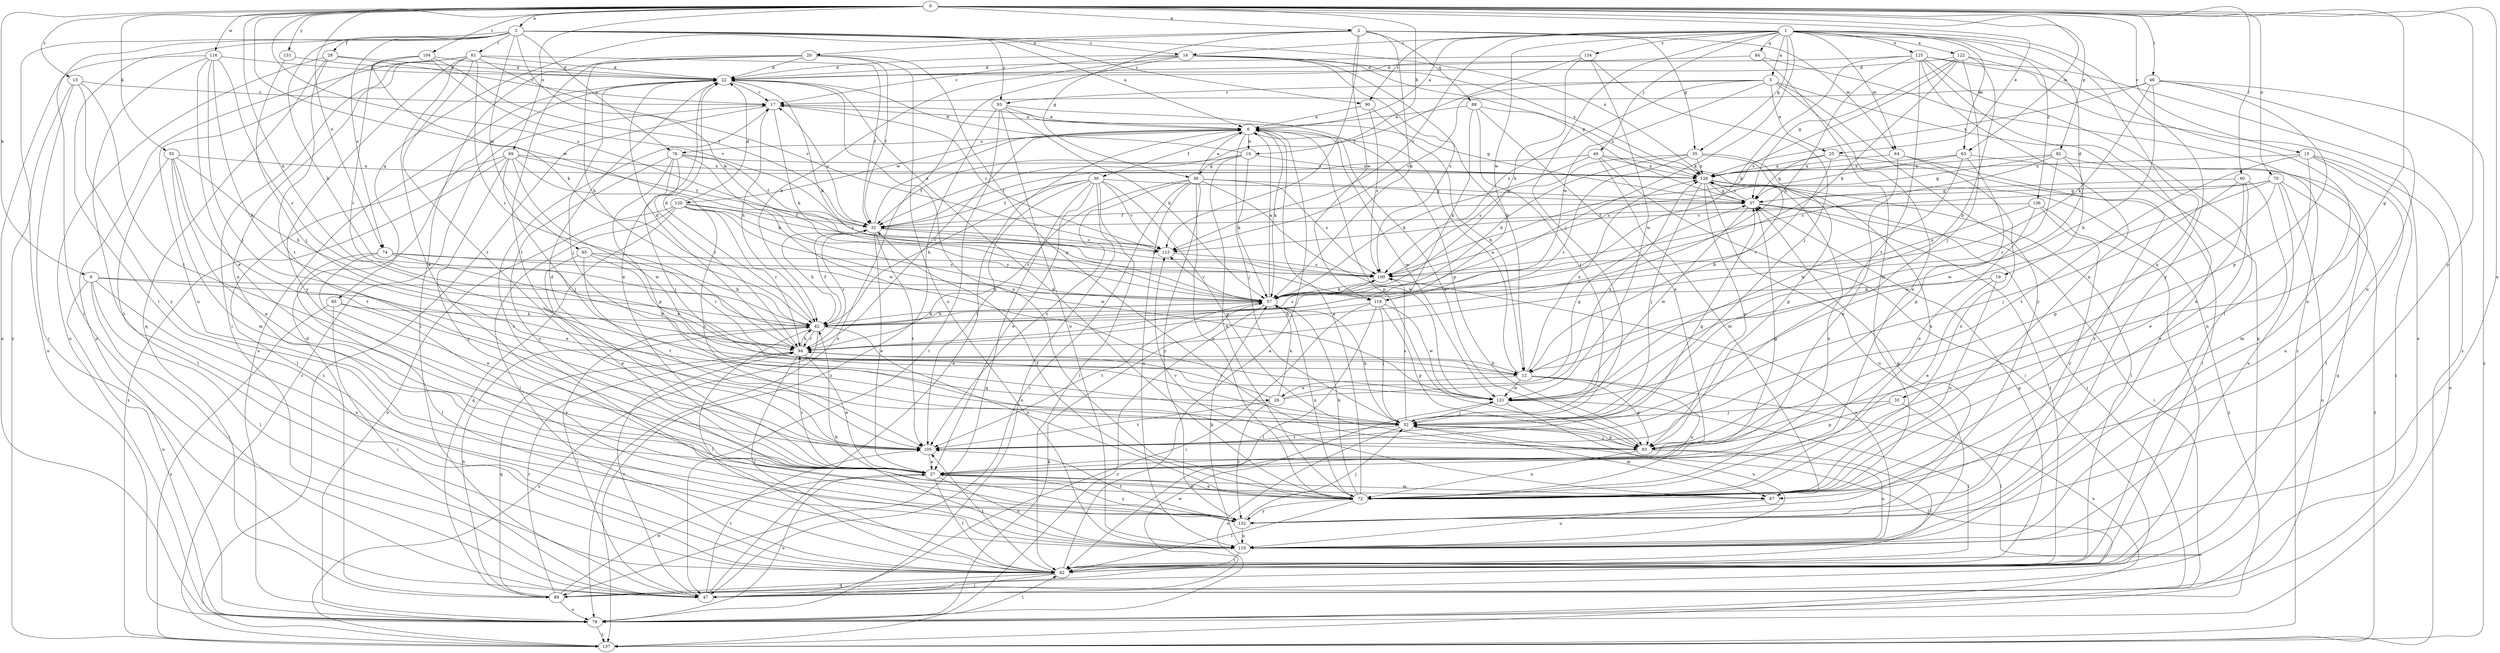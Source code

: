 strict digraph  {
0;
1;
2;
3;
5;
6;
9;
10;
12;
13;
15;
16;
17;
19;
20;
22;
25;
26;
27;
28;
30;
32;
33;
35;
36;
37;
42;
46;
47;
49;
52;
55;
57;
60;
61;
62;
63;
64;
65;
67;
69;
70;
72;
74;
76;
78;
82;
83;
84;
85;
88;
89;
90;
93;
94;
100;
104;
105;
110;
115;
116;
119;
120;
121;
122;
125;
126;
131;
132;
134;
136;
137;
0 -> 2  [label=a];
0 -> 3  [label=a];
0 -> 9  [label=b];
0 -> 10  [label=b];
0 -> 13  [label=c];
0 -> 15  [label=c];
0 -> 25  [label=e];
0 -> 33  [label=g];
0 -> 42  [label=h];
0 -> 46  [label=i];
0 -> 55  [label=k];
0 -> 60  [label=l];
0 -> 63  [label=m];
0 -> 69  [label=n];
0 -> 70  [label=n];
0 -> 74  [label=o];
0 -> 82  [label=p];
0 -> 100  [label=s];
0 -> 104  [label=t];
0 -> 110  [label=u];
0 -> 116  [label=w];
0 -> 119  [label=w];
0 -> 131  [label=y];
0 -> 132  [label=y];
1 -> 5  [label=a];
1 -> 6  [label=a];
1 -> 16  [label=c];
1 -> 19  [label=d];
1 -> 35  [label=g];
1 -> 49  [label=j];
1 -> 52  [label=j];
1 -> 57  [label=k];
1 -> 63  [label=m];
1 -> 64  [label=m];
1 -> 72  [label=n];
1 -> 84  [label=q];
1 -> 90  [label=r];
1 -> 115  [label=v];
1 -> 119  [label=w];
1 -> 122  [label=x];
1 -> 125  [label=x];
1 -> 132  [label=y];
1 -> 134  [label=z];
1 -> 136  [label=z];
2 -> 20  [label=d];
2 -> 35  [label=g];
2 -> 36  [label=g];
2 -> 57  [label=k];
2 -> 64  [label=m];
2 -> 85  [label=q];
2 -> 88  [label=q];
2 -> 115  [label=v];
2 -> 119  [label=w];
3 -> 6  [label=a];
3 -> 16  [label=c];
3 -> 28  [label=f];
3 -> 42  [label=h];
3 -> 47  [label=i];
3 -> 57  [label=k];
3 -> 61  [label=l];
3 -> 62  [label=l];
3 -> 65  [label=m];
3 -> 74  [label=o];
3 -> 76  [label=o];
3 -> 90  [label=r];
3 -> 93  [label=r];
3 -> 126  [label=x];
3 -> 137  [label=z];
5 -> 25  [label=e];
5 -> 72  [label=n];
5 -> 89  [label=q];
5 -> 93  [label=r];
5 -> 100  [label=s];
5 -> 115  [label=v];
5 -> 119  [label=w];
5 -> 132  [label=y];
6 -> 10  [label=b];
6 -> 30  [label=f];
6 -> 52  [label=j];
6 -> 57  [label=k];
6 -> 76  [label=o];
6 -> 83  [label=p];
6 -> 94  [label=r];
6 -> 120  [label=w];
6 -> 121  [label=w];
9 -> 26  [label=e];
9 -> 47  [label=i];
9 -> 57  [label=k];
9 -> 62  [label=l];
9 -> 78  [label=o];
9 -> 110  [label=u];
10 -> 22  [label=d];
10 -> 32  [label=f];
10 -> 36  [label=g];
10 -> 57  [label=k];
10 -> 72  [label=n];
10 -> 126  [label=x];
12 -> 6  [label=a];
12 -> 26  [label=e];
12 -> 72  [label=n];
12 -> 78  [label=o];
12 -> 83  [label=p];
12 -> 121  [label=w];
12 -> 126  [label=x];
13 -> 17  [label=c];
13 -> 47  [label=i];
13 -> 78  [label=o];
13 -> 105  [label=t];
13 -> 132  [label=y];
15 -> 47  [label=i];
15 -> 62  [label=l];
15 -> 72  [label=n];
15 -> 78  [label=o];
15 -> 105  [label=t];
15 -> 126  [label=x];
16 -> 12  [label=b];
16 -> 17  [label=c];
16 -> 22  [label=d];
16 -> 37  [label=g];
16 -> 42  [label=h];
16 -> 78  [label=o];
16 -> 100  [label=s];
16 -> 126  [label=x];
17 -> 6  [label=a];
17 -> 37  [label=g];
17 -> 42  [label=h];
17 -> 57  [label=k];
17 -> 137  [label=z];
19 -> 27  [label=e];
19 -> 57  [label=k];
19 -> 72  [label=n];
20 -> 22  [label=d];
20 -> 32  [label=f];
20 -> 42  [label=h];
20 -> 47  [label=i];
20 -> 83  [label=p];
20 -> 105  [label=t];
20 -> 110  [label=u];
22 -> 17  [label=c];
22 -> 27  [label=e];
22 -> 52  [label=j];
22 -> 57  [label=k];
22 -> 72  [label=n];
22 -> 78  [label=o];
25 -> 37  [label=g];
25 -> 62  [label=l];
25 -> 94  [label=r];
25 -> 126  [label=x];
26 -> 37  [label=g];
26 -> 57  [label=k];
26 -> 94  [label=r];
26 -> 105  [label=t];
26 -> 126  [label=x];
26 -> 132  [label=y];
27 -> 22  [label=d];
27 -> 37  [label=g];
27 -> 62  [label=l];
27 -> 67  [label=m];
27 -> 72  [label=n];
27 -> 78  [label=o];
27 -> 94  [label=r];
27 -> 110  [label=u];
27 -> 132  [label=y];
28 -> 17  [label=c];
28 -> 22  [label=d];
28 -> 78  [label=o];
28 -> 89  [label=q];
28 -> 105  [label=t];
30 -> 27  [label=e];
30 -> 32  [label=f];
30 -> 37  [label=g];
30 -> 42  [label=h];
30 -> 62  [label=l];
30 -> 78  [label=o];
30 -> 83  [label=p];
30 -> 89  [label=q];
30 -> 105  [label=t];
30 -> 115  [label=v];
32 -> 6  [label=a];
32 -> 17  [label=c];
32 -> 27  [label=e];
32 -> 42  [label=h];
32 -> 94  [label=r];
32 -> 100  [label=s];
32 -> 105  [label=t];
32 -> 115  [label=v];
33 -> 52  [label=j];
33 -> 62  [label=l];
33 -> 83  [label=p];
35 -> 12  [label=b];
35 -> 57  [label=k];
35 -> 72  [label=n];
35 -> 94  [label=r];
35 -> 100  [label=s];
35 -> 126  [label=x];
36 -> 6  [label=a];
36 -> 37  [label=g];
36 -> 47  [label=i];
36 -> 72  [label=n];
36 -> 94  [label=r];
36 -> 100  [label=s];
36 -> 105  [label=t];
36 -> 110  [label=u];
36 -> 121  [label=w];
36 -> 132  [label=y];
37 -> 32  [label=f];
37 -> 47  [label=i];
37 -> 62  [label=l];
37 -> 121  [label=w];
37 -> 126  [label=x];
42 -> 22  [label=d];
42 -> 32  [label=f];
42 -> 47  [label=i];
42 -> 57  [label=k];
42 -> 62  [label=l];
42 -> 72  [label=n];
42 -> 94  [label=r];
42 -> 100  [label=s];
42 -> 137  [label=z];
46 -> 12  [label=b];
46 -> 17  [label=c];
46 -> 57  [label=k];
46 -> 72  [label=n];
46 -> 83  [label=p];
46 -> 126  [label=x];
46 -> 137  [label=z];
47 -> 6  [label=a];
47 -> 94  [label=r];
47 -> 105  [label=t];
47 -> 121  [label=w];
49 -> 32  [label=f];
49 -> 47  [label=i];
49 -> 57  [label=k];
49 -> 67  [label=m];
49 -> 83  [label=p];
49 -> 126  [label=x];
52 -> 57  [label=k];
52 -> 67  [label=m];
52 -> 78  [label=o];
52 -> 83  [label=p];
52 -> 100  [label=s];
52 -> 105  [label=t];
55 -> 27  [label=e];
55 -> 42  [label=h];
55 -> 62  [label=l];
55 -> 67  [label=m];
55 -> 105  [label=t];
55 -> 126  [label=x];
57 -> 6  [label=a];
57 -> 42  [label=h];
57 -> 72  [label=n];
57 -> 105  [label=t];
57 -> 115  [label=v];
57 -> 137  [label=z];
60 -> 27  [label=e];
60 -> 37  [label=g];
60 -> 52  [label=j];
60 -> 67  [label=m];
60 -> 72  [label=n];
61 -> 22  [label=d];
61 -> 27  [label=e];
61 -> 32  [label=f];
61 -> 47  [label=i];
61 -> 72  [label=n];
61 -> 78  [label=o];
61 -> 94  [label=r];
61 -> 105  [label=t];
61 -> 115  [label=v];
61 -> 132  [label=y];
62 -> 6  [label=a];
62 -> 37  [label=g];
62 -> 47  [label=i];
62 -> 89  [label=q];
62 -> 105  [label=t];
63 -> 83  [label=p];
63 -> 89  [label=q];
63 -> 100  [label=s];
63 -> 121  [label=w];
63 -> 126  [label=x];
64 -> 27  [label=e];
64 -> 72  [label=n];
64 -> 126  [label=x];
64 -> 132  [label=y];
65 -> 12  [label=b];
65 -> 27  [label=e];
65 -> 94  [label=r];
65 -> 100  [label=s];
65 -> 105  [label=t];
67 -> 110  [label=u];
67 -> 115  [label=v];
69 -> 32  [label=f];
69 -> 52  [label=j];
69 -> 57  [label=k];
69 -> 62  [label=l];
69 -> 121  [label=w];
69 -> 126  [label=x];
69 -> 132  [label=y];
69 -> 137  [label=z];
70 -> 37  [label=g];
70 -> 78  [label=o];
70 -> 83  [label=p];
70 -> 110  [label=u];
70 -> 115  [label=v];
70 -> 121  [label=w];
70 -> 137  [label=z];
72 -> 6  [label=a];
72 -> 22  [label=d];
72 -> 27  [label=e];
72 -> 32  [label=f];
72 -> 57  [label=k];
72 -> 62  [label=l];
72 -> 126  [label=x];
72 -> 132  [label=y];
74 -> 12  [label=b];
74 -> 27  [label=e];
74 -> 42  [label=h];
74 -> 62  [label=l];
74 -> 100  [label=s];
76 -> 32  [label=f];
76 -> 52  [label=j];
76 -> 83  [label=p];
76 -> 94  [label=r];
76 -> 121  [label=w];
76 -> 126  [label=x];
76 -> 132  [label=y];
78 -> 57  [label=k];
78 -> 62  [label=l];
78 -> 137  [label=z];
82 -> 37  [label=g];
82 -> 94  [label=r];
82 -> 100  [label=s];
82 -> 110  [label=u];
82 -> 121  [label=w];
82 -> 126  [label=x];
83 -> 6  [label=a];
83 -> 52  [label=j];
83 -> 62  [label=l];
83 -> 72  [label=n];
83 -> 110  [label=u];
84 -> 22  [label=d];
84 -> 67  [label=m];
84 -> 137  [label=z];
85 -> 42  [label=h];
85 -> 47  [label=i];
85 -> 132  [label=y];
85 -> 137  [label=z];
88 -> 6  [label=a];
88 -> 27  [label=e];
88 -> 42  [label=h];
88 -> 52  [label=j];
88 -> 126  [label=x];
89 -> 22  [label=d];
89 -> 27  [label=e];
89 -> 42  [label=h];
89 -> 52  [label=j];
89 -> 78  [label=o];
89 -> 94  [label=r];
90 -> 6  [label=a];
90 -> 12  [label=b];
90 -> 100  [label=s];
93 -> 6  [label=a];
93 -> 47  [label=i];
93 -> 57  [label=k];
93 -> 83  [label=p];
93 -> 110  [label=u];
93 -> 137  [label=z];
94 -> 12  [label=b];
94 -> 22  [label=d];
94 -> 27  [label=e];
94 -> 42  [label=h];
94 -> 62  [label=l];
94 -> 89  [label=q];
100 -> 57  [label=k];
104 -> 22  [label=d];
104 -> 32  [label=f];
104 -> 57  [label=k];
104 -> 94  [label=r];
104 -> 110  [label=u];
104 -> 115  [label=v];
105 -> 27  [label=e];
105 -> 37  [label=g];
110 -> 17  [label=c];
110 -> 42  [label=h];
110 -> 57  [label=k];
110 -> 62  [label=l];
110 -> 100  [label=s];
115 -> 17  [label=c];
115 -> 100  [label=s];
116 -> 12  [label=b];
116 -> 22  [label=d];
116 -> 27  [label=e];
116 -> 52  [label=j];
116 -> 62  [label=l];
116 -> 78  [label=o];
116 -> 94  [label=r];
119 -> 42  [label=h];
119 -> 47  [label=i];
119 -> 52  [label=j];
119 -> 62  [label=l];
119 -> 83  [label=p];
119 -> 121  [label=w];
120 -> 22  [label=d];
120 -> 32  [label=f];
120 -> 62  [label=l];
120 -> 78  [label=o];
120 -> 89  [label=q];
120 -> 94  [label=r];
120 -> 105  [label=t];
120 -> 115  [label=v];
120 -> 121  [label=w];
121 -> 52  [label=j];
121 -> 62  [label=l];
121 -> 110  [label=u];
122 -> 12  [label=b];
122 -> 22  [label=d];
122 -> 37  [label=g];
122 -> 52  [label=j];
122 -> 57  [label=k];
122 -> 100  [label=s];
122 -> 110  [label=u];
125 -> 22  [label=d];
125 -> 42  [label=h];
125 -> 57  [label=k];
125 -> 62  [label=l];
125 -> 72  [label=n];
125 -> 78  [label=o];
125 -> 105  [label=t];
125 -> 110  [label=u];
125 -> 137  [label=z];
126 -> 37  [label=g];
126 -> 47  [label=i];
126 -> 52  [label=j];
126 -> 62  [label=l];
126 -> 83  [label=p];
126 -> 110  [label=u];
126 -> 137  [label=z];
131 -> 22  [label=d];
131 -> 52  [label=j];
132 -> 37  [label=g];
132 -> 52  [label=j];
132 -> 105  [label=t];
132 -> 110  [label=u];
134 -> 22  [label=d];
134 -> 32  [label=f];
134 -> 52  [label=j];
134 -> 57  [label=k];
134 -> 121  [label=w];
136 -> 27  [label=e];
136 -> 32  [label=f];
136 -> 62  [label=l];
136 -> 100  [label=s];
136 -> 132  [label=y];
137 -> 17  [label=c];
}
